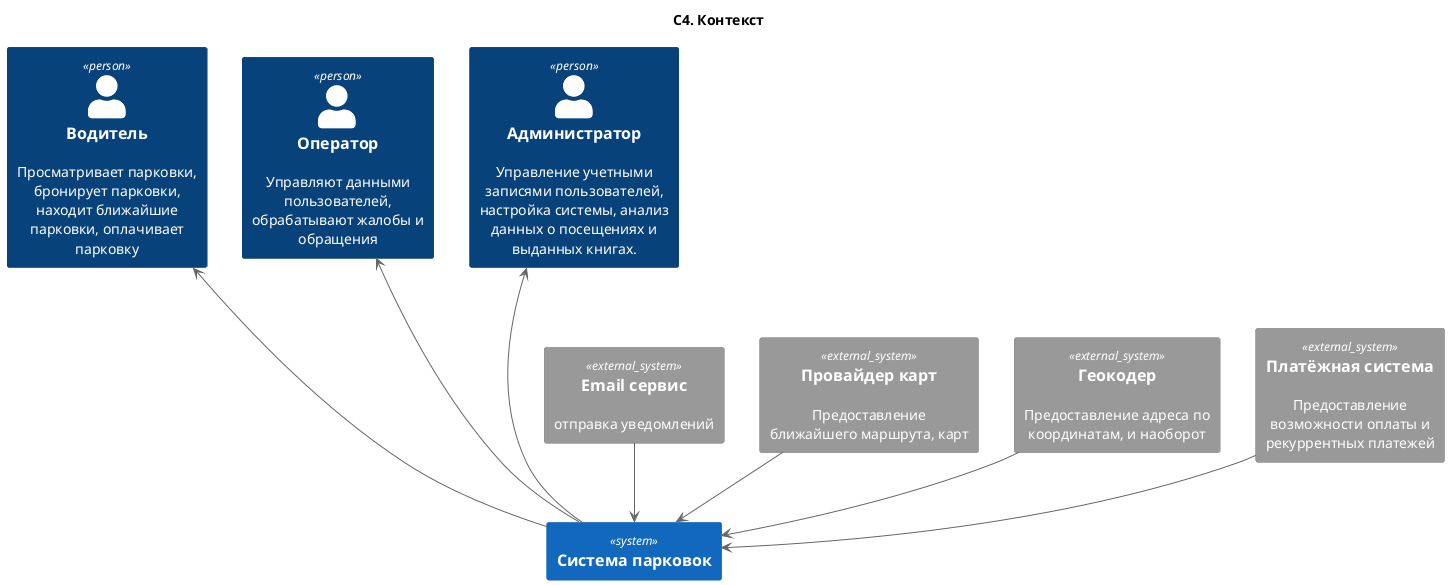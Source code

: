 @startuml
title "C4. Контекст"

!include <C4/C4_Container>

Person(driver, "Водитель", "Просматривает парковки, бронирует парковки, находит ближайшие парковки, оплачивает парковку")
Person(operator, "Оператор", "Управляют данными пользователей, обрабатывают жалобы и обращения")
Person(admin, "Администратор", "Управление учетными записями пользователей, настройка системы, анализ данных о посещениях и выданных книгах.")

System(parkingSystem, "Система парковок")
driver <--- parkingSystem
operator <--- parkingSystem
admin <--- parkingSystem

System_Ext(email, "Email сервис", "отправка уведомлений")
System_Ext(maps, "Провайдер карт", "Предоставление ближайшего маршрута, карт")
System_Ext(geocoder, "Геокодер", "Предоставление адреса по координатам, и наоборот")
System_Ext(paymentSystem, "Платёжная система", "Предоставление возможности оплаты и рекуррентных платежей")

email --> parkingSystem
maps --> parkingSystem
geocoder --> parkingSystem
paymentSystem --> parkingSystem
@enduml

Должен получиться гамбургер. Сверху вниз